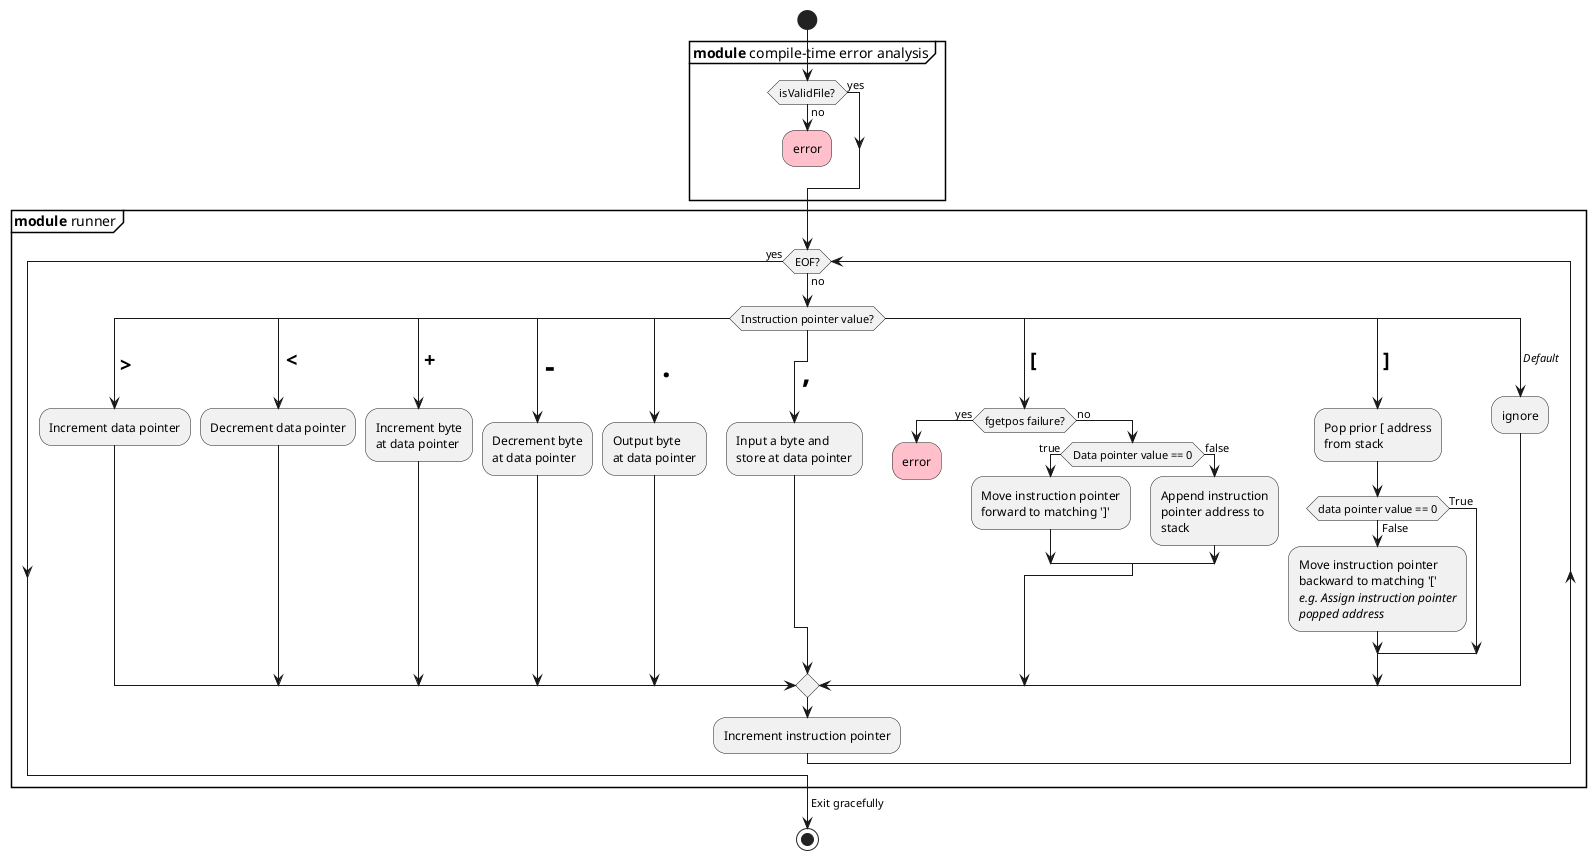 @startuml
!pragma useVerticalIf on
'skinparam conditionStyle InsideDiamond
skinparam ConditionEndStyle hline


start
partition "**module** compile-time error analysis" {
	if (isValidFile?) then (no)
		#pink:error;
		kill
	else (yes)
	endif
}

partition "**module** runner" {
	while (EOF?) is (no)
		switch (Instruction pointer value?)
			case (<size:20><b> >)
				:Increment data pointer;

			case ( <size:20><b> <)
				:Decrement data pointer;

			case (<size:20><b> +)
				:Increment byte
				at data pointer;

			case (<size:30><b> -)
				:Decrement byte
				at data pointer;

			case (<size:30><b> .)
				:Output byte
				at data pointer;

			case (<size:30><b> ,)
				:Input a byte and
				store at data pointer;

			case (<size:20><b> [)
			    if (fgetpos failure?) then (yes)
			        #pink:error;
                   	kill
                else (no)
                    if (Data pointer value == 0) then (true)
                        :Move instruction pointer
                        forward to matching ']';
                    else (false)
                        :Append instruction
                        pointer address to
                        stack;
                    endif
				endif

			case (<size:20><b> ])
				:Pop prior [ address 
				from stack;
				if (data pointer value == 0) then (False)
					:Move instruction pointer 
					backward to matching '['
					<i>e.g. Assign instruction pointer
					<i>popped address;
				else (True)
				endif

			case (<i> Default)
				:ignore;
		endswitch
		:Increment instruction pointer;
	endwhile (yes)
}
-> Exit gracefully;
stop
@enduml